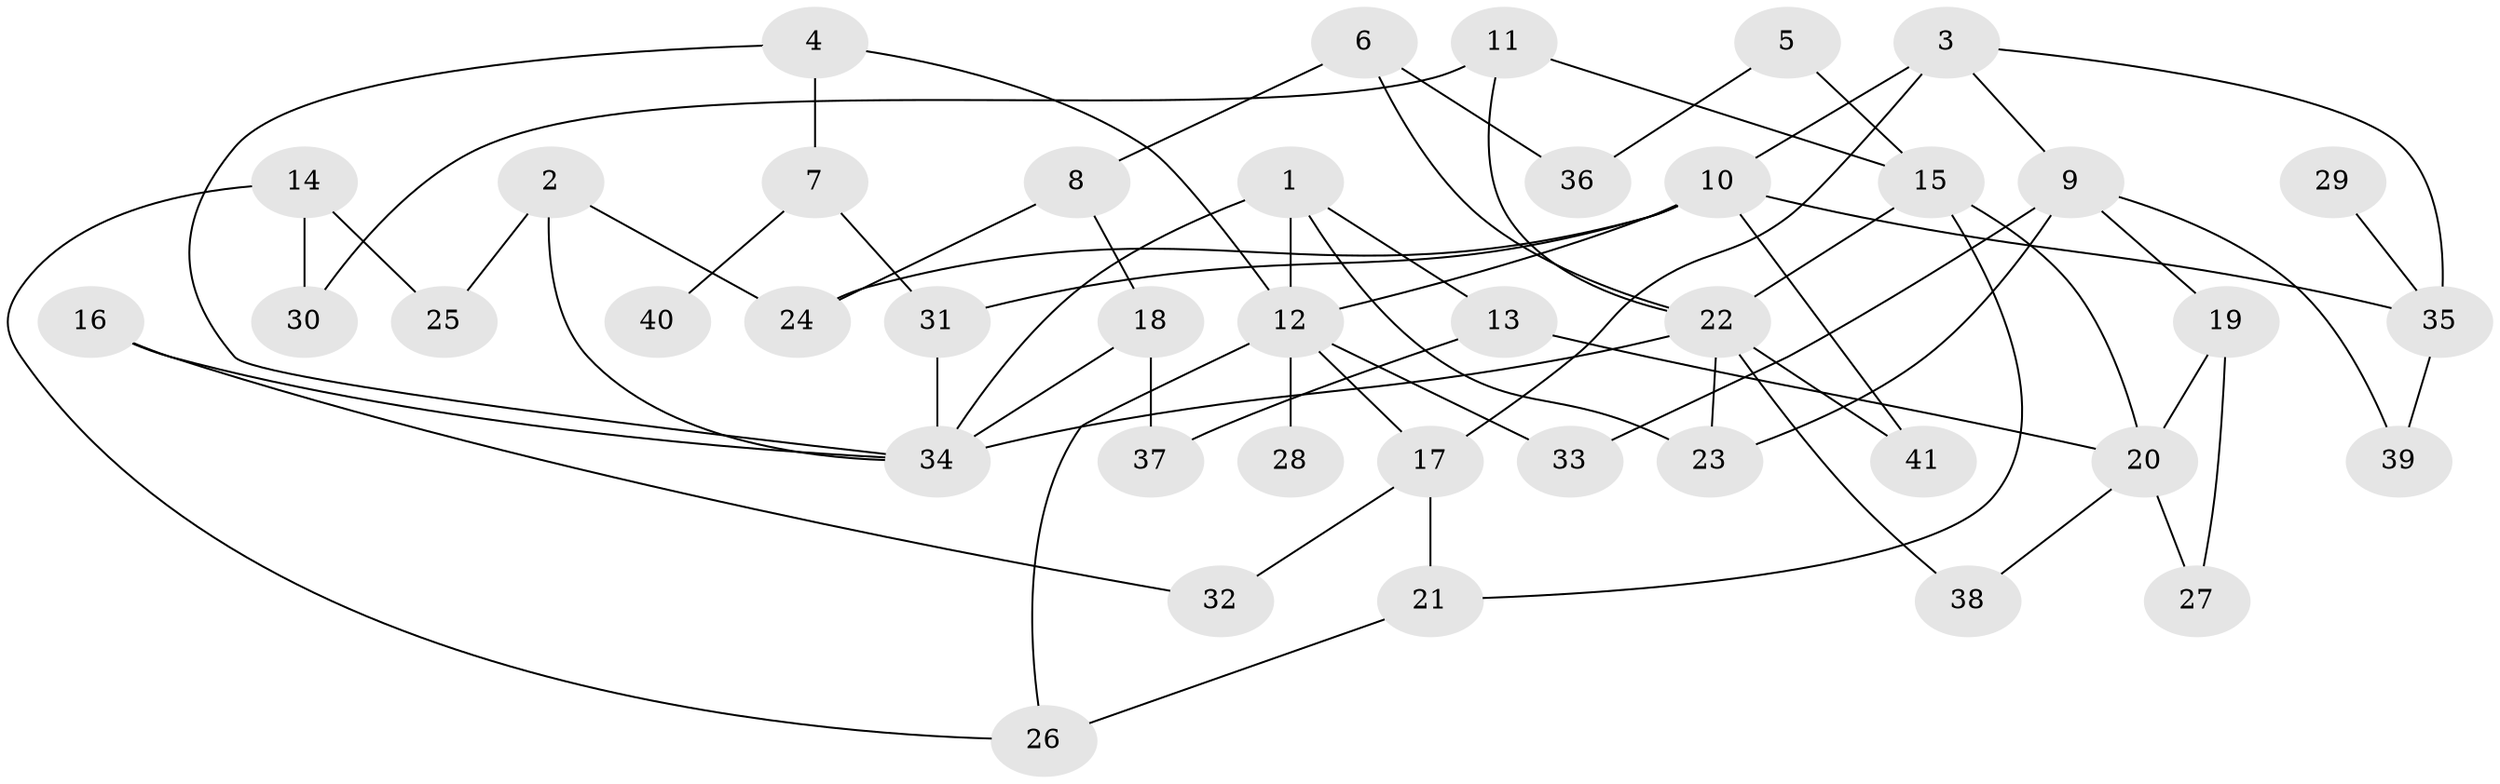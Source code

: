 // original degree distribution, {4: 0.09876543209876543, 8: 0.024691358024691357, 2: 0.3950617283950617, 9: 0.012345679012345678, 3: 0.2222222222222222, 1: 0.19753086419753085, 5: 0.037037037037037035, 6: 0.012345679012345678}
// Generated by graph-tools (version 1.1) at 2025/36/03/04/25 23:36:07]
// undirected, 41 vertices, 65 edges
graph export_dot {
  node [color=gray90,style=filled];
  1;
  2;
  3;
  4;
  5;
  6;
  7;
  8;
  9;
  10;
  11;
  12;
  13;
  14;
  15;
  16;
  17;
  18;
  19;
  20;
  21;
  22;
  23;
  24;
  25;
  26;
  27;
  28;
  29;
  30;
  31;
  32;
  33;
  34;
  35;
  36;
  37;
  38;
  39;
  40;
  41;
  1 -- 12 [weight=1.0];
  1 -- 13 [weight=1.0];
  1 -- 23 [weight=1.0];
  1 -- 34 [weight=1.0];
  2 -- 24 [weight=1.0];
  2 -- 25 [weight=1.0];
  2 -- 34 [weight=1.0];
  3 -- 9 [weight=1.0];
  3 -- 10 [weight=1.0];
  3 -- 17 [weight=1.0];
  3 -- 35 [weight=1.0];
  4 -- 7 [weight=1.0];
  4 -- 12 [weight=1.0];
  4 -- 34 [weight=1.0];
  5 -- 15 [weight=1.0];
  5 -- 36 [weight=1.0];
  6 -- 8 [weight=1.0];
  6 -- 22 [weight=1.0];
  6 -- 36 [weight=1.0];
  7 -- 31 [weight=1.0];
  7 -- 40 [weight=1.0];
  8 -- 18 [weight=1.0];
  8 -- 24 [weight=1.0];
  9 -- 19 [weight=1.0];
  9 -- 23 [weight=1.0];
  9 -- 33 [weight=1.0];
  9 -- 39 [weight=1.0];
  10 -- 12 [weight=1.0];
  10 -- 24 [weight=1.0];
  10 -- 31 [weight=1.0];
  10 -- 35 [weight=1.0];
  10 -- 41 [weight=1.0];
  11 -- 15 [weight=1.0];
  11 -- 22 [weight=1.0];
  11 -- 30 [weight=1.0];
  12 -- 17 [weight=1.0];
  12 -- 26 [weight=1.0];
  12 -- 28 [weight=1.0];
  12 -- 33 [weight=1.0];
  13 -- 20 [weight=1.0];
  13 -- 37 [weight=1.0];
  14 -- 25 [weight=1.0];
  14 -- 26 [weight=1.0];
  14 -- 30 [weight=1.0];
  15 -- 20 [weight=1.0];
  15 -- 21 [weight=1.0];
  15 -- 22 [weight=1.0];
  16 -- 32 [weight=1.0];
  16 -- 34 [weight=1.0];
  17 -- 21 [weight=1.0];
  17 -- 32 [weight=1.0];
  18 -- 34 [weight=1.0];
  18 -- 37 [weight=1.0];
  19 -- 20 [weight=1.0];
  19 -- 27 [weight=1.0];
  20 -- 27 [weight=1.0];
  20 -- 38 [weight=1.0];
  21 -- 26 [weight=1.0];
  22 -- 23 [weight=1.0];
  22 -- 34 [weight=1.0];
  22 -- 38 [weight=1.0];
  22 -- 41 [weight=1.0];
  29 -- 35 [weight=1.0];
  31 -- 34 [weight=1.0];
  35 -- 39 [weight=1.0];
}
